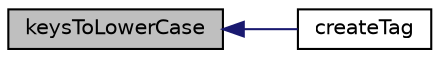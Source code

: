 digraph "keysToLowerCase"
{
  edge [fontname="Helvetica",fontsize="10",labelfontname="Helvetica",labelfontsize="10"];
  node [fontname="Helvetica",fontsize="10",shape=record];
  rankdir="LR";
  Node1 [label="keysToLowerCase",height=0.2,width=0.4,color="black", fillcolor="grey75", style="filled" fontcolor="black"];
  Node1 -> Node2 [dir="back",color="midnightblue",fontsize="10",style="solid",fontname="Helvetica"];
  Node2 [label="createTag",height=0.2,width=0.4,color="black", fillcolor="white", style="filled",URL="$class_simple_tag_builder.html#a5bc1fe4d89bbc7fba09f02e7bae07a19"];
}
